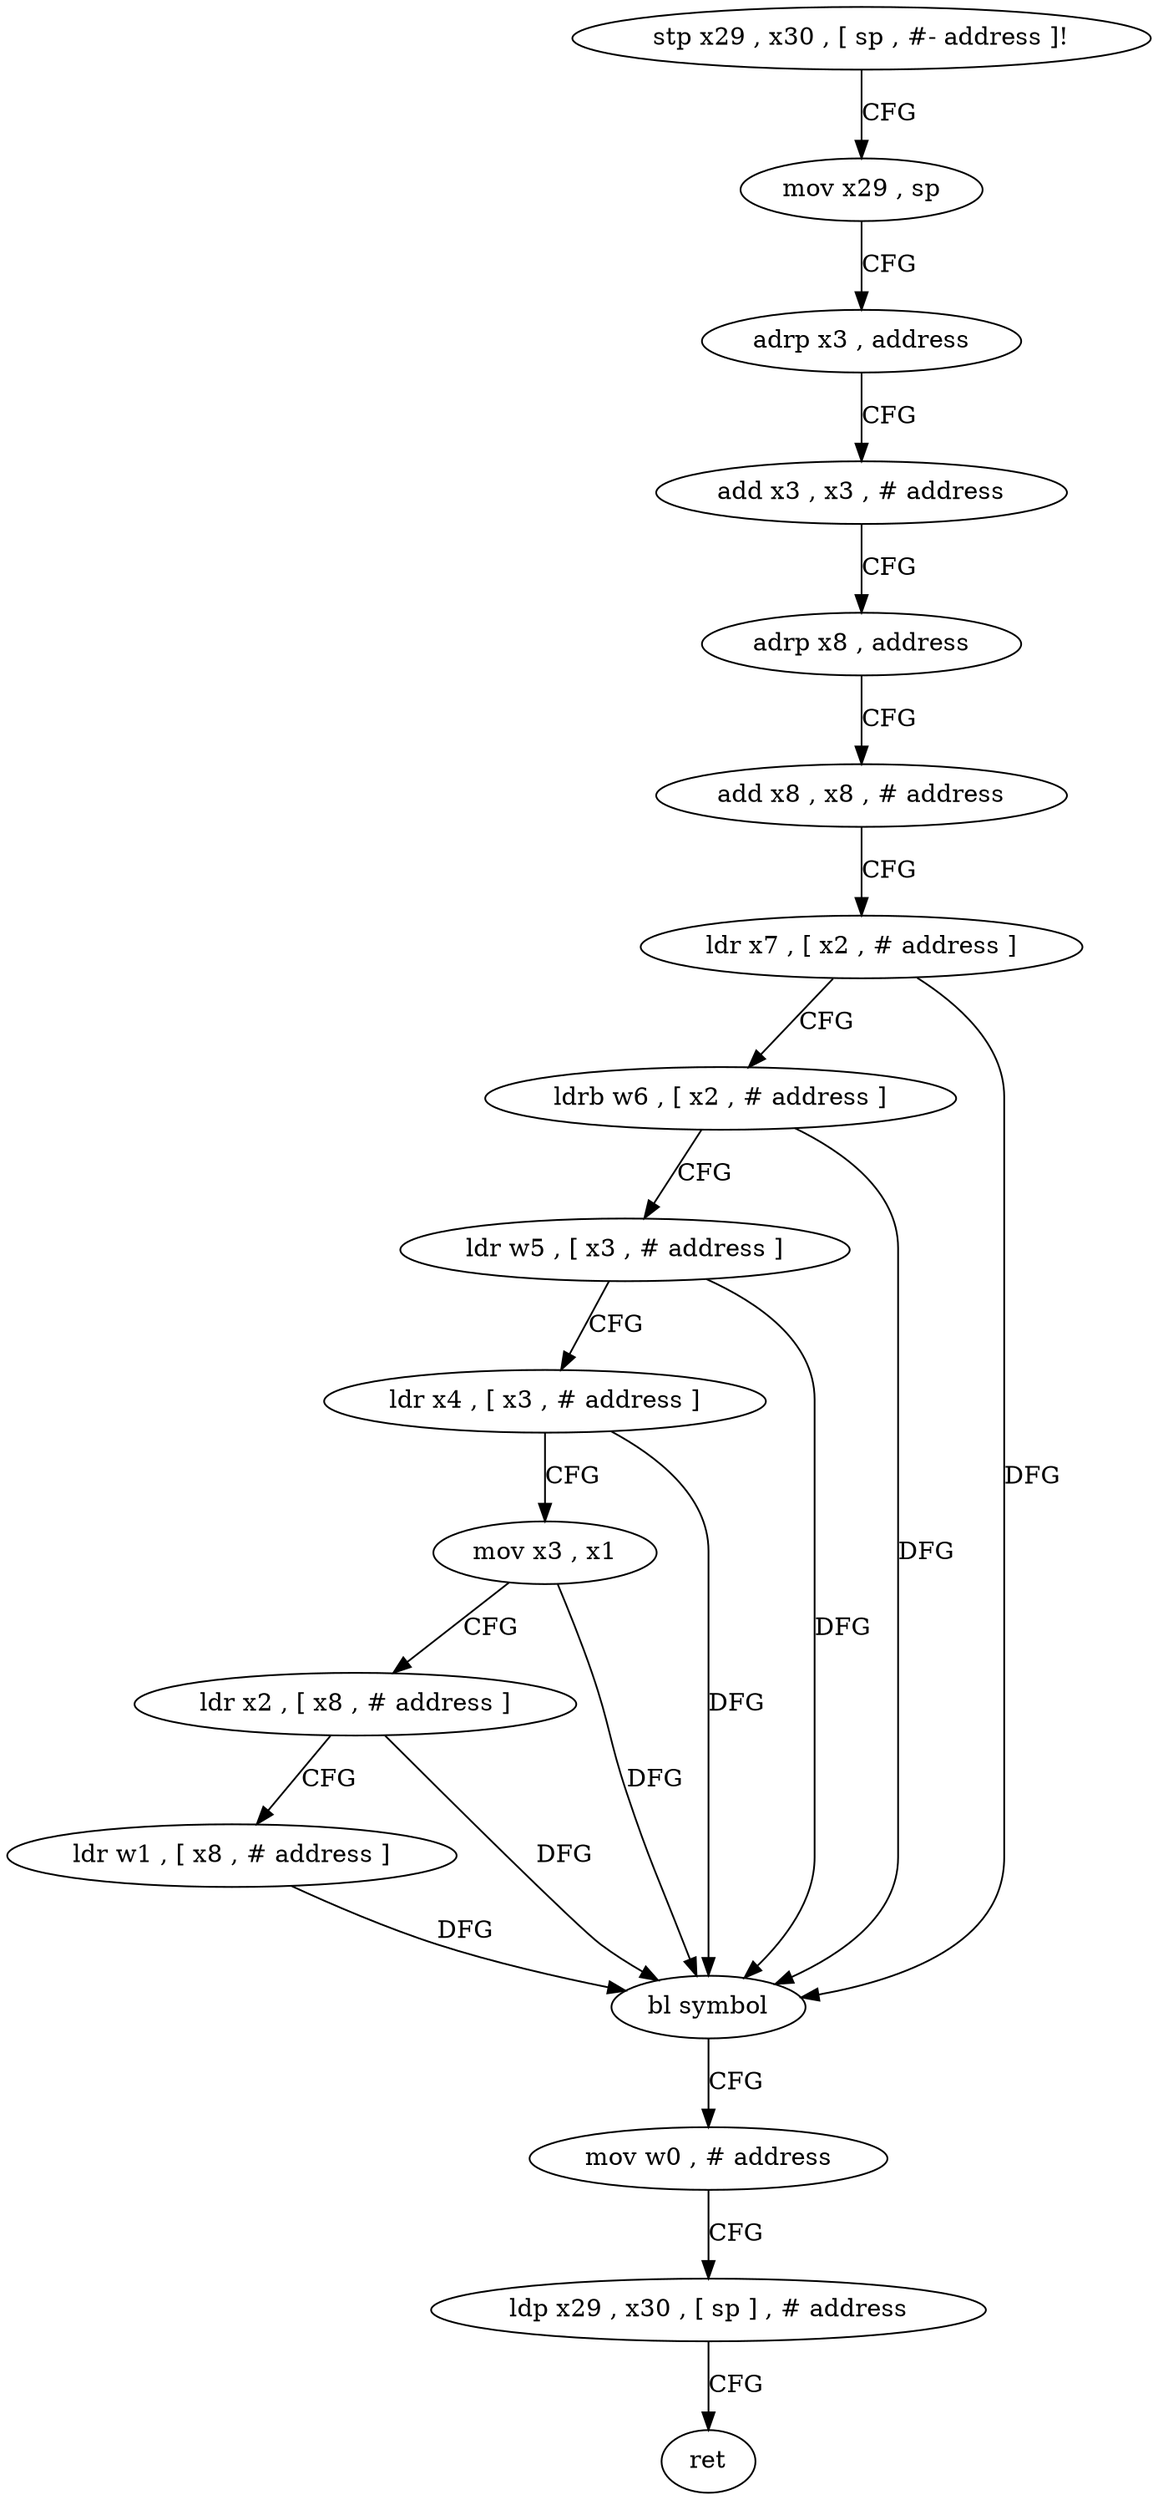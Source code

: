 digraph "func" {
"4214736" [label = "stp x29 , x30 , [ sp , #- address ]!" ]
"4214740" [label = "mov x29 , sp" ]
"4214744" [label = "adrp x3 , address" ]
"4214748" [label = "add x3 , x3 , # address" ]
"4214752" [label = "adrp x8 , address" ]
"4214756" [label = "add x8 , x8 , # address" ]
"4214760" [label = "ldr x7 , [ x2 , # address ]" ]
"4214764" [label = "ldrb w6 , [ x2 , # address ]" ]
"4214768" [label = "ldr w5 , [ x3 , # address ]" ]
"4214772" [label = "ldr x4 , [ x3 , # address ]" ]
"4214776" [label = "mov x3 , x1" ]
"4214780" [label = "ldr x2 , [ x8 , # address ]" ]
"4214784" [label = "ldr w1 , [ x8 , # address ]" ]
"4214788" [label = "bl symbol" ]
"4214792" [label = "mov w0 , # address" ]
"4214796" [label = "ldp x29 , x30 , [ sp ] , # address" ]
"4214800" [label = "ret" ]
"4214736" -> "4214740" [ label = "CFG" ]
"4214740" -> "4214744" [ label = "CFG" ]
"4214744" -> "4214748" [ label = "CFG" ]
"4214748" -> "4214752" [ label = "CFG" ]
"4214752" -> "4214756" [ label = "CFG" ]
"4214756" -> "4214760" [ label = "CFG" ]
"4214760" -> "4214764" [ label = "CFG" ]
"4214760" -> "4214788" [ label = "DFG" ]
"4214764" -> "4214768" [ label = "CFG" ]
"4214764" -> "4214788" [ label = "DFG" ]
"4214768" -> "4214772" [ label = "CFG" ]
"4214768" -> "4214788" [ label = "DFG" ]
"4214772" -> "4214776" [ label = "CFG" ]
"4214772" -> "4214788" [ label = "DFG" ]
"4214776" -> "4214780" [ label = "CFG" ]
"4214776" -> "4214788" [ label = "DFG" ]
"4214780" -> "4214784" [ label = "CFG" ]
"4214780" -> "4214788" [ label = "DFG" ]
"4214784" -> "4214788" [ label = "DFG" ]
"4214788" -> "4214792" [ label = "CFG" ]
"4214792" -> "4214796" [ label = "CFG" ]
"4214796" -> "4214800" [ label = "CFG" ]
}
